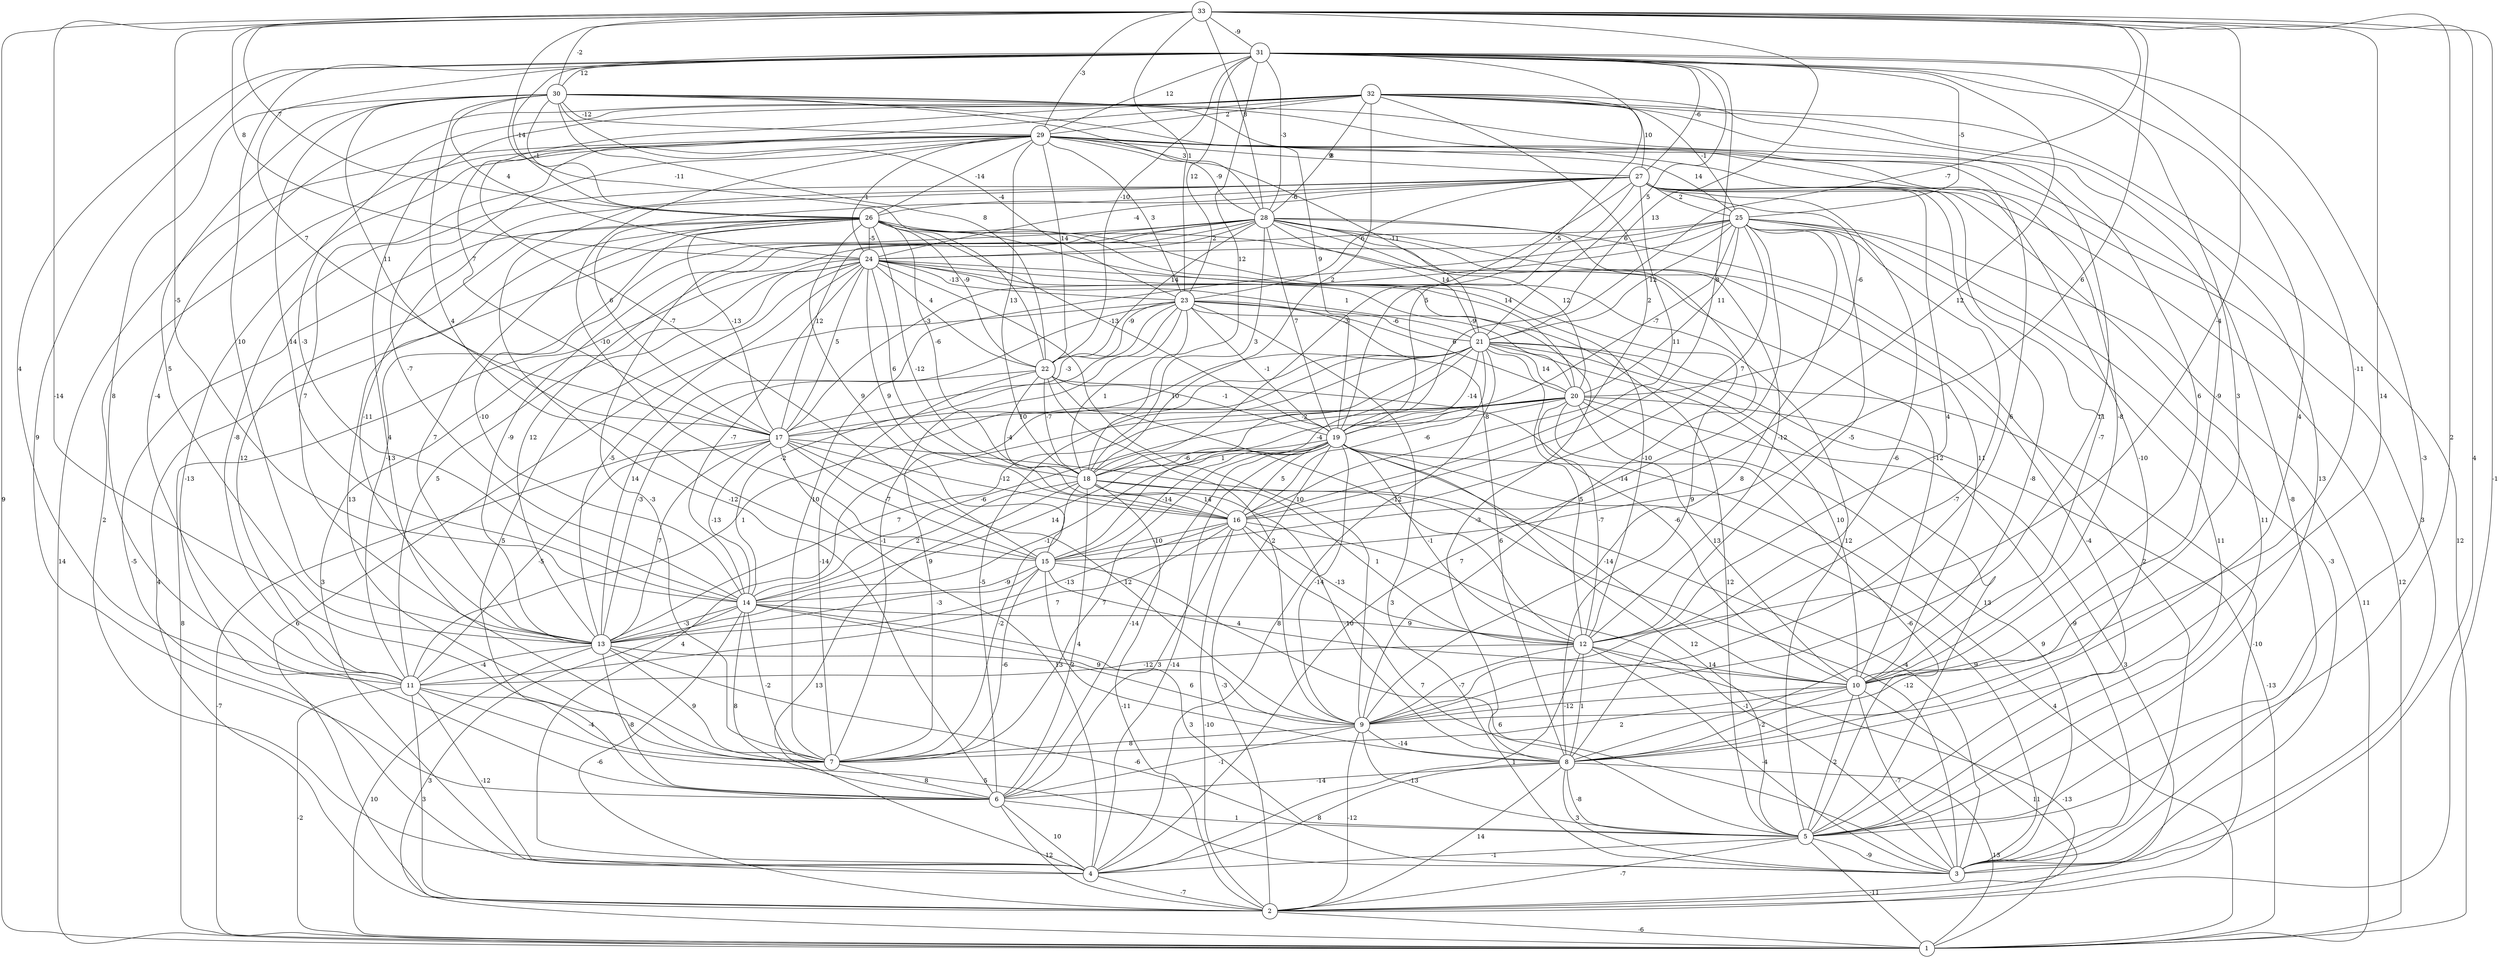 graph { 
	 fontname="Helvetica,Arial,sans-serif" 
	 node [shape = circle]; 
	 33 -- 1 [label = "9"];
	 33 -- 2 [label = "-1"];
	 33 -- 3 [label = "4"];
	 33 -- 5 [label = "2"];
	 33 -- 7 [label = "-14"];
	 33 -- 8 [label = "14"];
	 33 -- 12 [label = "-4"];
	 33 -- 14 [label = "-5"];
	 33 -- 15 [label = "6"];
	 33 -- 19 [label = "13"];
	 33 -- 21 [label = "-7"];
	 33 -- 22 [label = "-11"];
	 33 -- 23 [label = "1"];
	 33 -- 24 [label = "8"];
	 33 -- 26 [label = "7"];
	 33 -- 28 [label = "8"];
	 33 -- 29 [label = "-3"];
	 33 -- 30 [label = "-2"];
	 33 -- 31 [label = "-9"];
	 32 -- 1 [label = "12"];
	 32 -- 5 [label = "13"];
	 32 -- 7 [label = "4"];
	 32 -- 9 [label = "11"];
	 32 -- 10 [label = "-9"];
	 32 -- 11 [label = "-4"];
	 32 -- 14 [label = "-3"];
	 32 -- 15 [label = "-7"];
	 32 -- 16 [label = "2"];
	 32 -- 17 [label = "7"];
	 32 -- 18 [label = "2"];
	 32 -- 25 [label = "-1"];
	 32 -- 27 [label = "10"];
	 32 -- 28 [label = "9"];
	 32 -- 29 [label = "2"];
	 31 -- 5 [label = "-3"];
	 31 -- 6 [label = "9"];
	 31 -- 8 [label = "4"];
	 31 -- 9 [label = "3"];
	 31 -- 10 [label = "-11"];
	 31 -- 11 [label = "4"];
	 31 -- 13 [label = "10"];
	 31 -- 15 [label = "12"];
	 31 -- 16 [label = "8"];
	 31 -- 17 [label = "7"];
	 31 -- 18 [label = "12"];
	 31 -- 19 [label = "-5"];
	 31 -- 21 [label = "5"];
	 31 -- 22 [label = "-10"];
	 31 -- 23 [label = "12"];
	 31 -- 25 [label = "-5"];
	 31 -- 26 [label = "-14"];
	 31 -- 27 [label = "-6"];
	 31 -- 28 [label = "-3"];
	 31 -- 29 [label = "12"];
	 31 -- 30 [label = "12"];
	 30 -- 3 [label = "-8"];
	 30 -- 9 [label = "6"];
	 30 -- 10 [label = "6"];
	 30 -- 11 [label = "8"];
	 30 -- 13 [label = "5"];
	 30 -- 14 [label = "14"];
	 30 -- 15 [label = "4"];
	 30 -- 17 [label = "11"];
	 30 -- 19 [label = "9"];
	 30 -- 22 [label = "8"];
	 30 -- 23 [label = "-4"];
	 30 -- 24 [label = "4"];
	 30 -- 26 [label = "-1"];
	 30 -- 28 [label = "3"];
	 30 -- 29 [label = "-12"];
	 29 -- 1 [label = "14"];
	 29 -- 3 [label = "3"];
	 29 -- 4 [label = "2"];
	 29 -- 6 [label = "-13"];
	 29 -- 8 [label = "-10"];
	 29 -- 10 [label = "-8"];
	 29 -- 13 [label = "7"];
	 29 -- 14 [label = "-7"];
	 29 -- 15 [label = "-10"];
	 29 -- 18 [label = "13"];
	 29 -- 21 [label = "-11"];
	 29 -- 22 [label = "14"];
	 29 -- 23 [label = "3"];
	 29 -- 24 [label = "1"];
	 29 -- 25 [label = "14"];
	 29 -- 26 [label = "-14"];
	 29 -- 27 [label = "8"];
	 29 -- 28 [label = "-9"];
	 28 -- 2 [label = "4"];
	 28 -- 3 [label = "2"];
	 28 -- 5 [label = "-4"];
	 28 -- 7 [label = "-3"];
	 28 -- 9 [label = "-14"];
	 28 -- 10 [label = "11"];
	 28 -- 11 [label = "-13"];
	 28 -- 12 [label = "-12"];
	 28 -- 13 [label = "-9"];
	 28 -- 17 [label = "12"];
	 28 -- 18 [label = "3"];
	 28 -- 19 [label = "7"];
	 28 -- 20 [label = "12"];
	 28 -- 21 [label = "14"];
	 28 -- 22 [label = "14"];
	 28 -- 24 [label = "2"];
	 27 -- 1 [label = "12"];
	 27 -- 5 [label = "11"];
	 27 -- 6 [label = "-12"];
	 27 -- 8 [label = "-8"];
	 27 -- 9 [label = "-6"];
	 27 -- 10 [label = "-7"];
	 27 -- 11 [label = "-8"];
	 27 -- 12 [label = "4"];
	 27 -- 13 [label = "-11"];
	 27 -- 16 [label = "11"];
	 27 -- 17 [label = "6"];
	 27 -- 18 [label = "-3"];
	 27 -- 19 [label = "5"];
	 27 -- 20 [label = "-6"];
	 27 -- 23 [label = "6"];
	 27 -- 24 [label = "-4"];
	 27 -- 25 [label = "2"];
	 27 -- 26 [label = "-6"];
	 26 -- 4 [label = "-5"];
	 26 -- 5 [label = "12"];
	 26 -- 7 [label = "13"];
	 26 -- 8 [label = "9"];
	 26 -- 10 [label = "-12"];
	 26 -- 11 [label = "12"];
	 26 -- 13 [label = "7"];
	 26 -- 14 [label = "-10"];
	 26 -- 15 [label = "9"];
	 26 -- 16 [label = "-12"];
	 26 -- 17 [label = "-13"];
	 26 -- 18 [label = "-6"];
	 26 -- 19 [label = "-13"];
	 26 -- 20 [label = "14"];
	 26 -- 22 [label = "-9"];
	 26 -- 24 [label = "-5"];
	 25 -- 1 [label = "11"];
	 25 -- 3 [label = "-3"];
	 25 -- 4 [label = "7"];
	 25 -- 5 [label = "11"];
	 25 -- 7 [label = "10"];
	 25 -- 8 [label = "-7"];
	 25 -- 9 [label = "8"];
	 25 -- 12 [label = "-5"];
	 25 -- 13 [label = "12"];
	 25 -- 16 [label = "7"];
	 25 -- 17 [label = "-3"];
	 25 -- 19 [label = "-7"];
	 25 -- 20 [label = "11"];
	 25 -- 21 [label = "12"];
	 25 -- 24 [label = "6"];
	 24 -- 1 [label = "8"];
	 24 -- 4 [label = "3"];
	 24 -- 6 [label = "5"];
	 24 -- 8 [label = "-3"];
	 24 -- 9 [label = "10"];
	 24 -- 11 [label = "5"];
	 24 -- 12 [label = "-10"];
	 24 -- 13 [label = "-5"];
	 24 -- 14 [label = "-7"];
	 24 -- 16 [label = "9"];
	 24 -- 17 [label = "5"];
	 24 -- 18 [label = "6"];
	 24 -- 20 [label = "-9"];
	 24 -- 21 [label = "1"];
	 24 -- 22 [label = "4"];
	 24 -- 23 [label = "-13"];
	 23 -- 2 [label = "6"];
	 23 -- 3 [label = "3"];
	 23 -- 5 [label = "12"];
	 23 -- 7 [label = "-1"];
	 23 -- 8 [label = "6"];
	 23 -- 13 [label = "14"];
	 23 -- 14 [label = "-2"];
	 23 -- 17 [label = "-3"];
	 23 -- 18 [label = "1"];
	 23 -- 19 [label = "-1"];
	 23 -- 20 [label = "6"];
	 23 -- 21 [label = "-6"];
	 23 -- 22 [label = "-9"];
	 22 -- 7 [label = "-14"];
	 22 -- 9 [label = "2"];
	 22 -- 10 [label = "-6"];
	 22 -- 12 [label = "-12"];
	 22 -- 13 [label = "-3"];
	 22 -- 16 [label = "-4"];
	 22 -- 18 [label = "-7"];
	 22 -- 19 [label = "-1"];
	 21 -- 2 [label = "-10"];
	 21 -- 3 [label = "-9"];
	 21 -- 4 [label = "8"];
	 21 -- 5 [label = "13"];
	 21 -- 6 [label = "-5"];
	 21 -- 7 [label = "9"];
	 21 -- 10 [label = "10"];
	 21 -- 11 [label = "1"];
	 21 -- 12 [label = "5"];
	 21 -- 15 [label = "1"];
	 21 -- 16 [label = "-6"];
	 21 -- 17 [label = "10"];
	 21 -- 18 [label = "-2"];
	 21 -- 19 [label = "-14"];
	 21 -- 20 [label = "14"];
	 20 -- 1 [label = "-13"];
	 20 -- 2 [label = "3"];
	 20 -- 3 [label = "9"];
	 20 -- 4 [label = "4"];
	 20 -- 5 [label = "-6"];
	 20 -- 10 [label = "13"];
	 20 -- 12 [label = "-7"];
	 20 -- 13 [label = "7"];
	 20 -- 14 [label = "-6"];
	 20 -- 17 [label = "10"];
	 20 -- 18 [label = "-4"];
	 20 -- 19 [label = "-8"];
	 19 -- 1 [label = "4"];
	 19 -- 2 [label = "-3"];
	 19 -- 3 [label = "9"];
	 19 -- 4 [label = "-14"];
	 19 -- 5 [label = "12"];
	 19 -- 6 [label = "-14"];
	 19 -- 7 [label = "7"];
	 19 -- 9 [label = "-14"];
	 19 -- 10 [label = "-14"];
	 19 -- 12 [label = "-1"];
	 19 -- 13 [label = "-1"];
	 19 -- 14 [label = "14"];
	 19 -- 15 [label = "-14"];
	 19 -- 16 [label = "5"];
	 19 -- 18 [label = "-6"];
	 18 -- 2 [label = "-11"];
	 18 -- 3 [label = "-12"];
	 18 -- 4 [label = "13"];
	 18 -- 6 [label = "4"];
	 18 -- 7 [label = "-2"];
	 18 -- 8 [label = "-10"];
	 18 -- 12 [label = "1"];
	 18 -- 14 [label = "2"];
	 18 -- 16 [label = "14"];
	 17 -- 1 [label = "-7"];
	 17 -- 3 [label = "-4"];
	 17 -- 4 [label = "13"];
	 17 -- 9 [label = "12"];
	 17 -- 11 [label = "-5"];
	 17 -- 13 [label = "7"];
	 17 -- 14 [label = "-13"];
	 17 -- 15 [label = "-7"];
	 17 -- 16 [label = "-12"];
	 16 -- 2 [label = "-10"];
	 16 -- 3 [label = "-1"];
	 16 -- 5 [label = "7"];
	 16 -- 6 [label = "3"];
	 16 -- 11 [label = "7"];
	 16 -- 12 [label = "-13"];
	 16 -- 13 [label = "-13"];
	 16 -- 15 [label = "-10"];
	 15 -- 3 [label = "6"];
	 15 -- 7 [label = "-6"];
	 15 -- 8 [label = "2"];
	 15 -- 10 [label = "4"];
	 15 -- 13 [label = "-3"];
	 15 -- 14 [label = "-9"];
	 14 -- 1 [label = "3"];
	 14 -- 2 [label = "-6"];
	 14 -- 5 [label = "3"];
	 14 -- 6 [label = "8"];
	 14 -- 7 [label = "-2"];
	 14 -- 9 [label = "9"];
	 14 -- 12 [label = "9"];
	 14 -- 13 [label = "-3"];
	 13 -- 1 [label = "10"];
	 13 -- 3 [label = "-6"];
	 13 -- 6 [label = "-8"];
	 13 -- 7 [label = "9"];
	 13 -- 9 [label = "6"];
	 13 -- 11 [label = "-4"];
	 12 -- 1 [label = "-13"];
	 12 -- 3 [label = "-4"];
	 12 -- 4 [label = "1"];
	 12 -- 8 [label = "1"];
	 12 -- 9 [label = "-7"];
	 12 -- 10 [label = "14"];
	 12 -- 11 [label = "-12"];
	 11 -- 1 [label = "-2"];
	 11 -- 2 [label = "3"];
	 11 -- 3 [label = "5"];
	 11 -- 4 [label = "-12"];
	 11 -- 7 [label = "-4"];
	 10 -- 2 [label = "11"];
	 10 -- 3 [label = "-7"];
	 10 -- 5 [label = "2"];
	 10 -- 7 [label = "2"];
	 10 -- 8 [label = "-2"];
	 10 -- 9 [label = "-12"];
	 9 -- 2 [label = "-12"];
	 9 -- 5 [label = "-13"];
	 9 -- 6 [label = "-1"];
	 9 -- 7 [label = "8"];
	 9 -- 8 [label = "-14"];
	 8 -- 1 [label = "13"];
	 8 -- 2 [label = "14"];
	 8 -- 3 [label = "3"];
	 8 -- 4 [label = "8"];
	 8 -- 5 [label = "-8"];
	 8 -- 6 [label = "-14"];
	 7 -- 6 [label = "8"];
	 6 -- 2 [label = "12"];
	 6 -- 4 [label = "10"];
	 6 -- 5 [label = "1"];
	 5 -- 1 [label = "-11"];
	 5 -- 2 [label = "-7"];
	 5 -- 3 [label = "-9"];
	 5 -- 4 [label = "-1"];
	 4 -- 2 [label = "-7"];
	 2 -- 1 [label = "-6"];
	 1;
	 2;
	 3;
	 4;
	 5;
	 6;
	 7;
	 8;
	 9;
	 10;
	 11;
	 12;
	 13;
	 14;
	 15;
	 16;
	 17;
	 18;
	 19;
	 20;
	 21;
	 22;
	 23;
	 24;
	 25;
	 26;
	 27;
	 28;
	 29;
	 30;
	 31;
	 32;
	 33;
}

